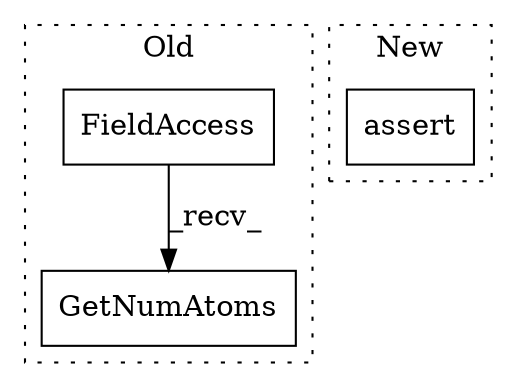 digraph G {
subgraph cluster0 {
1 [label="GetNumAtoms" a="32" s="2969" l="13" shape="box"];
3 [label="FieldAccess" a="22" s="2960" l="8" shape="box"];
label = "Old";
style="dotted";
}
subgraph cluster1 {
2 [label="assert" a="6" s="4724" l="7" shape="box"];
label = "New";
style="dotted";
}
3 -> 1 [label="_recv_"];
}